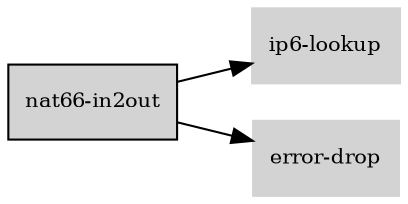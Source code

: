 digraph "nat66_in2out_subgraph" {
  rankdir=LR;
  node [shape=box, style=filled, fontsize=10, color=lightgray, fontcolor=black, fillcolor=lightgray];
  "nat66-in2out" [color=black, fontcolor=black, fillcolor=lightgray];
  edge [fontsize=8];
  "nat66-in2out" -> "ip6-lookup";
  "nat66-in2out" -> "error-drop";
}
